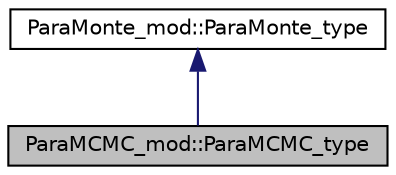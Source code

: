 digraph "ParaMCMC_mod::ParaMCMC_type"
{
 // LATEX_PDF_SIZE
  edge [fontname="Helvetica",fontsize="10",labelfontname="Helvetica",labelfontsize="10"];
  node [fontname="Helvetica",fontsize="10",shape=record];
  Node1 [label="ParaMCMC_mod::ParaMCMC_type",height=0.2,width=0.4,color="black", fillcolor="grey75", style="filled", fontcolor="black",tooltip="The ParaMCMC_type class."];
  Node2 -> Node1 [dir="back",color="midnightblue",fontsize="10",style="solid",fontname="Helvetica"];
  Node2 [label="ParaMonte_mod::ParaMonte_type",height=0.2,width=0.4,color="black", fillcolor="white", style="filled",URL="$structParaMonte__mod_1_1ParaMonte__type.html",tooltip="The ParaMonte_type sampler base class."];
}
